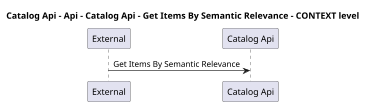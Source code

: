 @startuml
skinparam dpi 60

title Catalog Api - Api - Catalog Api - Get Items By Semantic Relevance - CONTEXT level

participant "External" as C4InterFlow.SoftwareSystems.ExternalSystem
participant "Catalog Api" as dotnet.eShop.Architecture.SoftwareSystems.CatalogApi

C4InterFlow.SoftwareSystems.ExternalSystem -> dotnet.eShop.Architecture.SoftwareSystems.CatalogApi : Get Items By Semantic Relevance


@enduml
